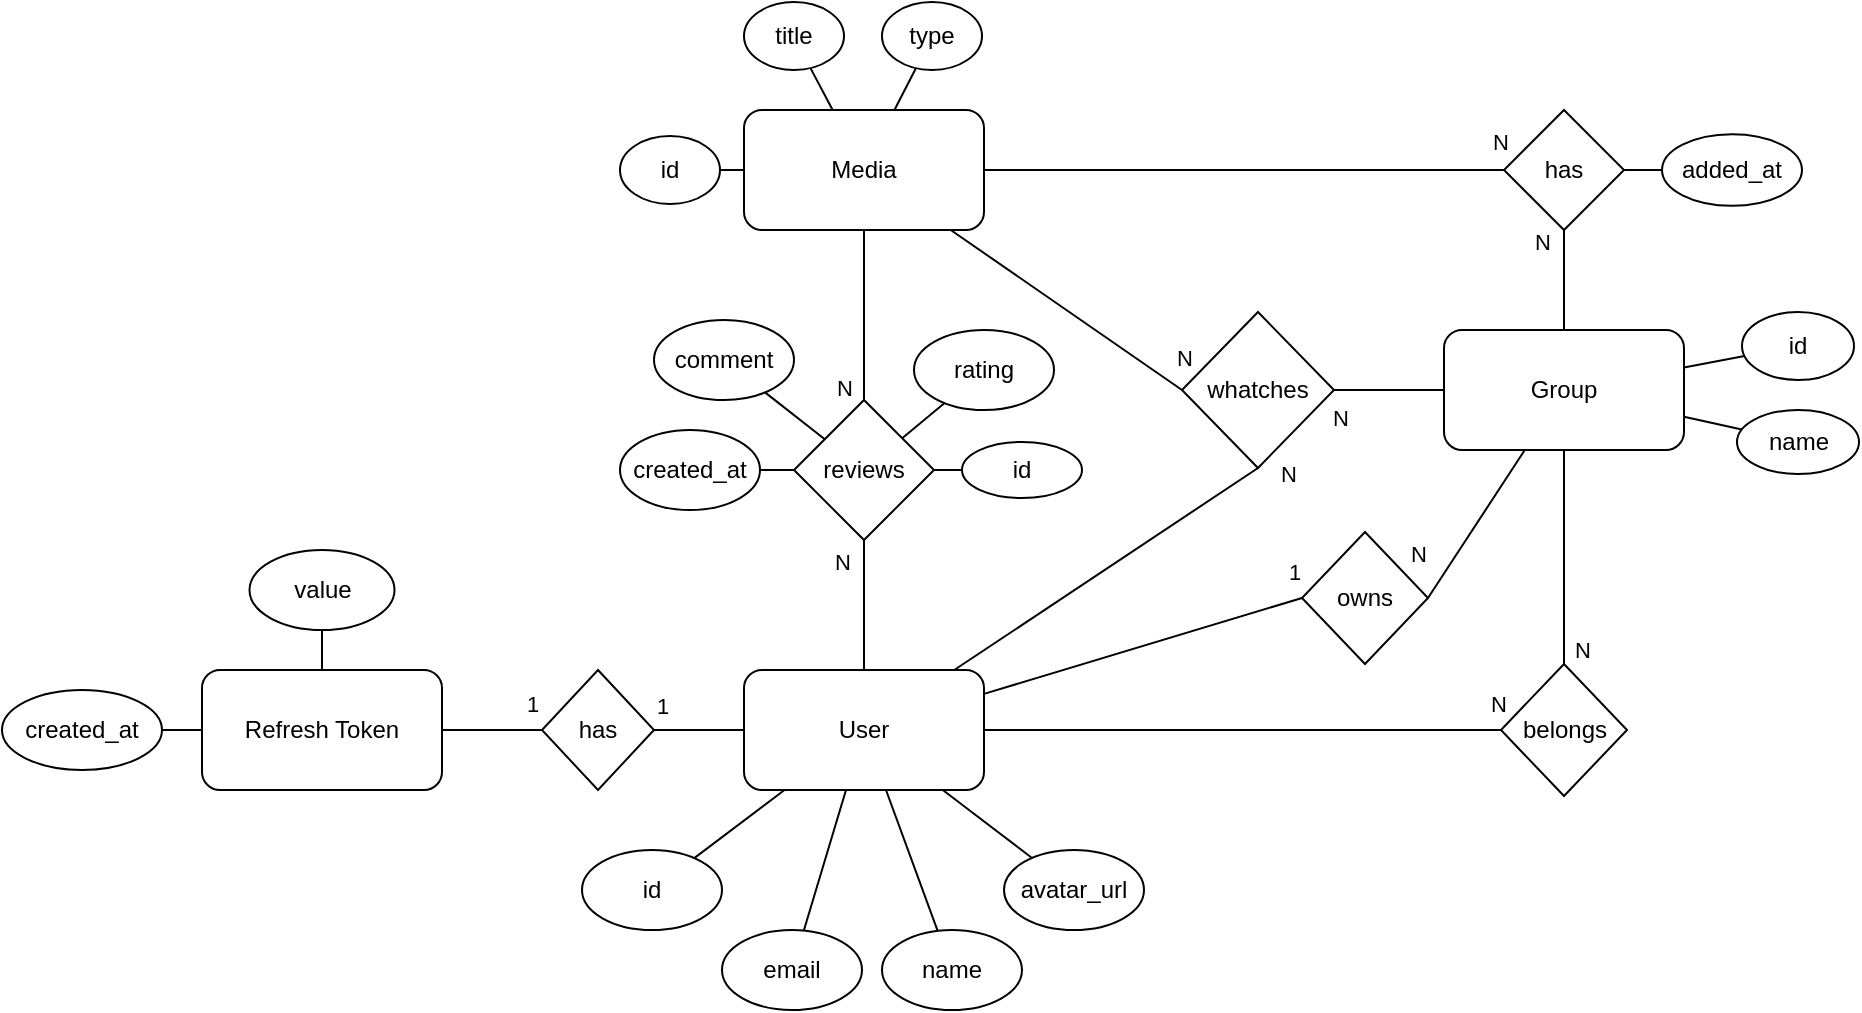 <mxfile version="24.7.14">
  <diagram name="Página-1" id="lY2RoBOl0yCl_IdPlNI3">
    <mxGraphModel dx="1050" dy="1691" grid="1" gridSize="10" guides="1" tooltips="1" connect="1" arrows="1" fold="1" page="1" pageScale="1" pageWidth="827" pageHeight="1169" math="0" shadow="0">
      <root>
        <mxCell id="0" />
        <mxCell id="1" parent="0" />
        <mxCell id="c1m6tsCIZ5Yn01nc472a-1" value="Media" style="rounded=1;whiteSpace=wrap;html=1;" parent="1" vertex="1">
          <mxGeometry x="451" y="4" width="120" height="60" as="geometry" />
        </mxCell>
        <mxCell id="c1m6tsCIZ5Yn01nc472a-2" value="User" style="rounded=1;whiteSpace=wrap;html=1;" parent="1" vertex="1">
          <mxGeometry x="451" y="284" width="120" height="60" as="geometry" />
        </mxCell>
        <mxCell id="c1m6tsCIZ5Yn01nc472a-4" value="reviews" style="rhombus;whiteSpace=wrap;html=1;" parent="1" vertex="1">
          <mxGeometry x="476" y="149" width="70" height="70" as="geometry" />
        </mxCell>
        <mxCell id="c1m6tsCIZ5Yn01nc472a-5" value="Group" style="rounded=1;whiteSpace=wrap;html=1;" parent="1" vertex="1">
          <mxGeometry x="801" y="114" width="120" height="60" as="geometry" />
        </mxCell>
        <mxCell id="c1m6tsCIZ5Yn01nc472a-6" value="" style="endArrow=none;html=1;rounded=0;" parent="1" source="c1m6tsCIZ5Yn01nc472a-4" target="c1m6tsCIZ5Yn01nc472a-1" edge="1">
          <mxGeometry width="50" height="50" relative="1" as="geometry">
            <mxPoint x="401" y="254" as="sourcePoint" />
            <mxPoint x="451" y="204" as="targetPoint" />
          </mxGeometry>
        </mxCell>
        <mxCell id="c1m6tsCIZ5Yn01nc472a-57" value="N" style="edgeLabel;html=1;align=center;verticalAlign=middle;resizable=0;points=[];" parent="c1m6tsCIZ5Yn01nc472a-6" vertex="1" connectable="0">
          <mxGeometry x="0.26" y="2" relative="1" as="geometry">
            <mxPoint x="-8" y="47" as="offset" />
          </mxGeometry>
        </mxCell>
        <mxCell id="c1m6tsCIZ5Yn01nc472a-7" value="" style="endArrow=none;html=1;rounded=0;" parent="1" source="c1m6tsCIZ5Yn01nc472a-2" target="c1m6tsCIZ5Yn01nc472a-4" edge="1">
          <mxGeometry width="50" height="50" relative="1" as="geometry">
            <mxPoint x="521" y="154" as="sourcePoint" />
            <mxPoint x="521" y="124" as="targetPoint" />
          </mxGeometry>
        </mxCell>
        <mxCell id="c1m6tsCIZ5Yn01nc472a-56" value="N" style="edgeLabel;html=1;align=center;verticalAlign=middle;resizable=0;points=[];" parent="c1m6tsCIZ5Yn01nc472a-7" vertex="1" connectable="0">
          <mxGeometry x="0.562" y="-1" relative="1" as="geometry">
            <mxPoint x="-12" y="-3" as="offset" />
          </mxGeometry>
        </mxCell>
        <mxCell id="c1m6tsCIZ5Yn01nc472a-10" value="belongs" style="rhombus;whiteSpace=wrap;html=1;" parent="1" vertex="1">
          <mxGeometry x="829.5" y="281" width="63" height="66" as="geometry" />
        </mxCell>
        <mxCell id="c1m6tsCIZ5Yn01nc472a-11" value="" style="endArrow=none;html=1;rounded=0;" parent="1" source="c1m6tsCIZ5Yn01nc472a-10" target="c1m6tsCIZ5Yn01nc472a-5" edge="1">
          <mxGeometry width="50" height="50" relative="1" as="geometry">
            <mxPoint x="861" y="260" as="sourcePoint" />
            <mxPoint x="831" y="284" as="targetPoint" />
          </mxGeometry>
        </mxCell>
        <mxCell id="c1m6tsCIZ5Yn01nc472a-60" value="N" style="edgeLabel;html=1;align=center;verticalAlign=middle;resizable=0;points=[];" parent="c1m6tsCIZ5Yn01nc472a-11" vertex="1" connectable="0">
          <mxGeometry x="-0.438" y="-3" relative="1" as="geometry">
            <mxPoint x="6" y="23" as="offset" />
          </mxGeometry>
        </mxCell>
        <mxCell id="c1m6tsCIZ5Yn01nc472a-14" value="comment" style="ellipse;whiteSpace=wrap;html=1;" parent="1" vertex="1">
          <mxGeometry x="406" y="109" width="70" height="40" as="geometry" />
        </mxCell>
        <mxCell id="c1m6tsCIZ5Yn01nc472a-15" value="rating" style="ellipse;whiteSpace=wrap;html=1;" parent="1" vertex="1">
          <mxGeometry x="536" y="114" width="70" height="40" as="geometry" />
        </mxCell>
        <mxCell id="c1m6tsCIZ5Yn01nc472a-16" value="" style="endArrow=none;html=1;rounded=0;" parent="1" source="c1m6tsCIZ5Yn01nc472a-14" target="c1m6tsCIZ5Yn01nc472a-4" edge="1">
          <mxGeometry width="50" height="50" relative="1" as="geometry">
            <mxPoint x="731" y="284" as="sourcePoint" />
            <mxPoint x="731" y="224" as="targetPoint" />
          </mxGeometry>
        </mxCell>
        <mxCell id="c1m6tsCIZ5Yn01nc472a-17" value="" style="endArrow=none;html=1;rounded=0;" parent="1" source="c1m6tsCIZ5Yn01nc472a-15" target="c1m6tsCIZ5Yn01nc472a-4" edge="1">
          <mxGeometry width="50" height="50" relative="1" as="geometry">
            <mxPoint x="480" y="168" as="sourcePoint" />
            <mxPoint x="501" y="184" as="targetPoint" />
          </mxGeometry>
        </mxCell>
        <mxCell id="c1m6tsCIZ5Yn01nc472a-18" value="created_at" style="ellipse;whiteSpace=wrap;html=1;" parent="1" vertex="1">
          <mxGeometry x="389" y="164" width="70" height="40" as="geometry" />
        </mxCell>
        <mxCell id="c1m6tsCIZ5Yn01nc472a-19" value="" style="endArrow=none;html=1;rounded=0;" parent="1" source="c1m6tsCIZ5Yn01nc472a-18" target="c1m6tsCIZ5Yn01nc472a-4" edge="1">
          <mxGeometry width="50" height="50" relative="1" as="geometry">
            <mxPoint x="561" y="194" as="sourcePoint" />
            <mxPoint x="671" y="194" as="targetPoint" />
          </mxGeometry>
        </mxCell>
        <mxCell id="c1m6tsCIZ5Yn01nc472a-20" value="Refresh Token" style="rounded=1;whiteSpace=wrap;html=1;" parent="1" vertex="1">
          <mxGeometry x="180" y="284" width="120" height="60" as="geometry" />
        </mxCell>
        <mxCell id="c1m6tsCIZ5Yn01nc472a-21" value="has" style="rhombus;whiteSpace=wrap;html=1;" parent="1" vertex="1">
          <mxGeometry x="350" y="284" width="56" height="60" as="geometry" />
        </mxCell>
        <mxCell id="c1m6tsCIZ5Yn01nc472a-22" value="" style="endArrow=none;html=1;rounded=0;" parent="1" source="c1m6tsCIZ5Yn01nc472a-2" target="c1m6tsCIZ5Yn01nc472a-21" edge="1">
          <mxGeometry width="50" height="50" relative="1" as="geometry">
            <mxPoint x="581" y="324" as="sourcePoint" />
            <mxPoint x="417" y="314" as="targetPoint" />
          </mxGeometry>
        </mxCell>
        <mxCell id="c1m6tsCIZ5Yn01nc472a-62" value="1" style="edgeLabel;html=1;align=center;verticalAlign=middle;resizable=0;points=[];" parent="c1m6tsCIZ5Yn01nc472a-22" vertex="1" connectable="0">
          <mxGeometry x="0.383" relative="1" as="geometry">
            <mxPoint x="-10" y="-12" as="offset" />
          </mxGeometry>
        </mxCell>
        <mxCell id="c1m6tsCIZ5Yn01nc472a-23" value="" style="endArrow=none;html=1;rounded=0;" parent="1" source="c1m6tsCIZ5Yn01nc472a-21" target="c1m6tsCIZ5Yn01nc472a-20" edge="1">
          <mxGeometry width="50" height="50" relative="1" as="geometry">
            <mxPoint x="450" y="324" as="sourcePoint" />
            <mxPoint x="416" y="324" as="targetPoint" />
          </mxGeometry>
        </mxCell>
        <mxCell id="c1m6tsCIZ5Yn01nc472a-63" value="1" style="edgeLabel;html=1;align=center;verticalAlign=middle;resizable=0;points=[];" parent="c1m6tsCIZ5Yn01nc472a-23" vertex="1" connectable="0">
          <mxGeometry x="-0.107" y="-1" relative="1" as="geometry">
            <mxPoint x="17" y="-12" as="offset" />
          </mxGeometry>
        </mxCell>
        <mxCell id="c1m6tsCIZ5Yn01nc472a-24" value="value" style="ellipse;whiteSpace=wrap;html=1;" parent="1" vertex="1">
          <mxGeometry x="203.75" y="224" width="72.5" height="40" as="geometry" />
        </mxCell>
        <mxCell id="c1m6tsCIZ5Yn01nc472a-25" value="created_at" style="ellipse;whiteSpace=wrap;html=1;" parent="1" vertex="1">
          <mxGeometry x="80" y="294" width="80" height="40" as="geometry" />
        </mxCell>
        <mxCell id="c1m6tsCIZ5Yn01nc472a-26" value="" style="endArrow=none;html=1;rounded=0;" parent="1" source="c1m6tsCIZ5Yn01nc472a-20" target="c1m6tsCIZ5Yn01nc472a-25" edge="1">
          <mxGeometry width="50" height="50" relative="1" as="geometry">
            <mxPoint x="360" y="324" as="sourcePoint" />
            <mxPoint x="310" y="324" as="targetPoint" />
          </mxGeometry>
        </mxCell>
        <mxCell id="c1m6tsCIZ5Yn01nc472a-27" value="" style="endArrow=none;html=1;rounded=0;" parent="1" source="c1m6tsCIZ5Yn01nc472a-24" target="c1m6tsCIZ5Yn01nc472a-20" edge="1">
          <mxGeometry width="50" height="50" relative="1" as="geometry">
            <mxPoint x="190" y="324" as="sourcePoint" />
            <mxPoint x="160" y="324" as="targetPoint" />
          </mxGeometry>
        </mxCell>
        <mxCell id="c1m6tsCIZ5Yn01nc472a-28" value="name" style="ellipse;whiteSpace=wrap;html=1;" parent="1" vertex="1">
          <mxGeometry x="520" y="414" width="70" height="40" as="geometry" />
        </mxCell>
        <mxCell id="c1m6tsCIZ5Yn01nc472a-29" value="email" style="ellipse;whiteSpace=wrap;html=1;" parent="1" vertex="1">
          <mxGeometry x="440" y="414" width="70" height="40" as="geometry" />
        </mxCell>
        <mxCell id="c1m6tsCIZ5Yn01nc472a-30" value="avatar_url" style="ellipse;whiteSpace=wrap;html=1;" parent="1" vertex="1">
          <mxGeometry x="581" y="374" width="70" height="40" as="geometry" />
        </mxCell>
        <mxCell id="c1m6tsCIZ5Yn01nc472a-31" value="" style="endArrow=none;html=1;rounded=0;" parent="1" source="c1m6tsCIZ5Yn01nc472a-2" target="c1m6tsCIZ5Yn01nc472a-29" edge="1">
          <mxGeometry width="50" height="50" relative="1" as="geometry">
            <mxPoint x="581" y="324" as="sourcePoint" />
            <mxPoint x="698" y="324" as="targetPoint" />
          </mxGeometry>
        </mxCell>
        <mxCell id="c1m6tsCIZ5Yn01nc472a-32" value="" style="endArrow=none;html=1;rounded=0;" parent="1" source="c1m6tsCIZ5Yn01nc472a-2" target="c1m6tsCIZ5Yn01nc472a-28" edge="1">
          <mxGeometry width="50" height="50" relative="1" as="geometry">
            <mxPoint x="493" y="354" as="sourcePoint" />
            <mxPoint x="462" y="386" as="targetPoint" />
          </mxGeometry>
        </mxCell>
        <mxCell id="c1m6tsCIZ5Yn01nc472a-33" value="" style="endArrow=none;html=1;rounded=0;" parent="1" source="c1m6tsCIZ5Yn01nc472a-2" target="c1m6tsCIZ5Yn01nc472a-30" edge="1">
          <mxGeometry width="50" height="50" relative="1" as="geometry">
            <mxPoint x="523" y="354" as="sourcePoint" />
            <mxPoint x="525" y="384" as="targetPoint" />
          </mxGeometry>
        </mxCell>
        <mxCell id="c1m6tsCIZ5Yn01nc472a-34" value="id" style="ellipse;whiteSpace=wrap;html=1;" parent="1" vertex="1">
          <mxGeometry x="370" y="374" width="70" height="40" as="geometry" />
        </mxCell>
        <mxCell id="c1m6tsCIZ5Yn01nc472a-35" value="" style="endArrow=none;html=1;rounded=0;" parent="1" source="c1m6tsCIZ5Yn01nc472a-2" target="c1m6tsCIZ5Yn01nc472a-34" edge="1">
          <mxGeometry width="50" height="50" relative="1" as="geometry">
            <mxPoint x="532" y="354" as="sourcePoint" />
            <mxPoint x="558" y="424" as="targetPoint" />
          </mxGeometry>
        </mxCell>
        <mxCell id="c1m6tsCIZ5Yn01nc472a-36" value="id" style="ellipse;whiteSpace=wrap;html=1;" parent="1" vertex="1">
          <mxGeometry x="950" y="105" width="56" height="34" as="geometry" />
        </mxCell>
        <mxCell id="c1m6tsCIZ5Yn01nc472a-38" value="name" style="ellipse;whiteSpace=wrap;html=1;" parent="1" vertex="1">
          <mxGeometry x="947.5" y="154" width="61" height="32" as="geometry" />
        </mxCell>
        <mxCell id="c1m6tsCIZ5Yn01nc472a-39" value="" style="endArrow=none;html=1;rounded=0;" parent="1" source="c1m6tsCIZ5Yn01nc472a-5" target="c1m6tsCIZ5Yn01nc472a-38" edge="1">
          <mxGeometry width="50" height="50" relative="1" as="geometry">
            <mxPoint x="935" y="9.0" as="sourcePoint" />
            <mxPoint x="875" y="51" as="targetPoint" />
          </mxGeometry>
        </mxCell>
        <mxCell id="c1m6tsCIZ5Yn01nc472a-40" value="id" style="ellipse;whiteSpace=wrap;html=1;" parent="1" vertex="1">
          <mxGeometry x="389" y="17" width="50" height="34" as="geometry" />
        </mxCell>
        <mxCell id="c1m6tsCIZ5Yn01nc472a-44" value="" style="endArrow=none;html=1;rounded=0;" parent="1" source="c1m6tsCIZ5Yn01nc472a-1" target="c1m6tsCIZ5Yn01nc472a-40" edge="1">
          <mxGeometry width="50" height="50" relative="1" as="geometry">
            <mxPoint x="521" y="159" as="sourcePoint" />
            <mxPoint x="521" y="74" as="targetPoint" />
          </mxGeometry>
        </mxCell>
        <mxCell id="c1m6tsCIZ5Yn01nc472a-65" value="id" style="ellipse;whiteSpace=wrap;html=1;" parent="1" vertex="1">
          <mxGeometry x="560" y="170" width="60" height="28" as="geometry" />
        </mxCell>
        <mxCell id="c1m6tsCIZ5Yn01nc472a-66" value="" style="endArrow=none;html=1;rounded=0;" parent="1" source="c1m6tsCIZ5Yn01nc472a-65" target="c1m6tsCIZ5Yn01nc472a-4" edge="1">
          <mxGeometry width="50" height="50" relative="1" as="geometry">
            <mxPoint x="558" y="156" as="sourcePoint" />
            <mxPoint x="538" y="176" as="targetPoint" />
          </mxGeometry>
        </mxCell>
        <mxCell id="YuNYO20cdC75H4IHi-dq-3" value="" style="endArrow=none;html=1;rounded=0;" parent="1" source="c1m6tsCIZ5Yn01nc472a-1" target="YuNYO20cdC75H4IHi-dq-4" edge="1">
          <mxGeometry width="50" height="50" relative="1" as="geometry">
            <mxPoint x="581" y="22" as="sourcePoint" />
            <mxPoint x="660" y="30" as="targetPoint" />
          </mxGeometry>
        </mxCell>
        <mxCell id="YuNYO20cdC75H4IHi-dq-6" value="N" style="edgeLabel;html=1;align=center;verticalAlign=middle;resizable=0;points=[];" parent="YuNYO20cdC75H4IHi-dq-3" vertex="1" connectable="0">
          <mxGeometry x="0.571" y="-1" relative="1" as="geometry">
            <mxPoint x="54" y="-15" as="offset" />
          </mxGeometry>
        </mxCell>
        <mxCell id="YuNYO20cdC75H4IHi-dq-4" value="has" style="rhombus;whiteSpace=wrap;html=1;" parent="1" vertex="1">
          <mxGeometry x="831" y="4" width="60" height="60" as="geometry" />
        </mxCell>
        <mxCell id="YuNYO20cdC75H4IHi-dq-5" value="" style="endArrow=none;html=1;rounded=0;" parent="1" source="YuNYO20cdC75H4IHi-dq-4" target="c1m6tsCIZ5Yn01nc472a-5" edge="1">
          <mxGeometry width="50" height="50" relative="1" as="geometry">
            <mxPoint x="535" y="44" as="sourcePoint" />
            <mxPoint x="624" y="44" as="targetPoint" />
          </mxGeometry>
        </mxCell>
        <mxCell id="YuNYO20cdC75H4IHi-dq-7" value="N" style="edgeLabel;html=1;align=center;verticalAlign=middle;resizable=0;points=[];" parent="YuNYO20cdC75H4IHi-dq-5" vertex="1" connectable="0">
          <mxGeometry x="-0.472" y="1" relative="1" as="geometry">
            <mxPoint x="-12" y="-7" as="offset" />
          </mxGeometry>
        </mxCell>
        <mxCell id="PL7g-VCCAb1A2ByVVvl3-3" value="whatches" style="rhombus;whiteSpace=wrap;html=1;" parent="1" vertex="1">
          <mxGeometry x="670" y="105" width="76" height="78" as="geometry" />
        </mxCell>
        <mxCell id="PL7g-VCCAb1A2ByVVvl3-4" value="" style="endArrow=none;html=1;rounded=0;exitX=1;exitY=0.5;exitDx=0;exitDy=0;" parent="1" source="PL7g-VCCAb1A2ByVVvl3-3" target="c1m6tsCIZ5Yn01nc472a-5" edge="1">
          <mxGeometry width="50" height="50" relative="1" as="geometry">
            <mxPoint x="854" y="160" as="sourcePoint" />
            <mxPoint x="854" y="74" as="targetPoint" />
          </mxGeometry>
        </mxCell>
        <mxCell id="PL7g-VCCAb1A2ByVVvl3-5" value="N" style="edgeLabel;html=1;align=center;verticalAlign=middle;resizable=0;points=[];" parent="PL7g-VCCAb1A2ByVVvl3-4" vertex="1" connectable="0">
          <mxGeometry x="-0.438" y="-3" relative="1" as="geometry">
            <mxPoint x="-13" y="11" as="offset" />
          </mxGeometry>
        </mxCell>
        <mxCell id="PL7g-VCCAb1A2ByVVvl3-6" value="" style="endArrow=none;html=1;rounded=0;exitX=0;exitY=0.5;exitDx=0;exitDy=0;" parent="1" source="PL7g-VCCAb1A2ByVVvl3-3" target="c1m6tsCIZ5Yn01nc472a-1" edge="1">
          <mxGeometry width="50" height="50" relative="1" as="geometry">
            <mxPoint x="762" y="180" as="sourcePoint" />
            <mxPoint x="854" y="74" as="targetPoint" />
          </mxGeometry>
        </mxCell>
        <mxCell id="PL7g-VCCAb1A2ByVVvl3-7" value="N" style="edgeLabel;html=1;align=center;verticalAlign=middle;resizable=0;points=[];" parent="PL7g-VCCAb1A2ByVVvl3-6" vertex="1" connectable="0">
          <mxGeometry x="-0.438" y="-3" relative="1" as="geometry">
            <mxPoint x="32" y="9" as="offset" />
          </mxGeometry>
        </mxCell>
        <mxCell id="PL7g-VCCAb1A2ByVVvl3-8" value="" style="endArrow=none;html=1;rounded=0;entryX=0.5;entryY=1;entryDx=0;entryDy=0;" parent="1" source="c1m6tsCIZ5Yn01nc472a-2" target="PL7g-VCCAb1A2ByVVvl3-3" edge="1">
          <mxGeometry width="50" height="50" relative="1" as="geometry">
            <mxPoint x="772" y="190" as="sourcePoint" />
            <mxPoint x="864" y="84" as="targetPoint" />
          </mxGeometry>
        </mxCell>
        <mxCell id="PL7g-VCCAb1A2ByVVvl3-9" value="N" style="edgeLabel;html=1;align=center;verticalAlign=middle;resizable=0;points=[];" parent="PL7g-VCCAb1A2ByVVvl3-8" vertex="1" connectable="0">
          <mxGeometry x="-0.438" y="-3" relative="1" as="geometry">
            <mxPoint x="122" y="-72" as="offset" />
          </mxGeometry>
        </mxCell>
        <mxCell id="pAPx3wbxrduEwmlHnccX-4" value="" style="endArrow=none;html=1;rounded=0;" parent="1" source="c1m6tsCIZ5Yn01nc472a-10" target="c1m6tsCIZ5Yn01nc472a-2" edge="1">
          <mxGeometry width="50" height="50" relative="1" as="geometry">
            <mxPoint x="897" y="281" as="sourcePoint" />
            <mxPoint x="897" y="184" as="targetPoint" />
          </mxGeometry>
        </mxCell>
        <mxCell id="pAPx3wbxrduEwmlHnccX-5" value="N" style="edgeLabel;html=1;align=center;verticalAlign=middle;resizable=0;points=[];" parent="pAPx3wbxrduEwmlHnccX-4" vertex="1" connectable="0">
          <mxGeometry x="-0.438" y="-3" relative="1" as="geometry">
            <mxPoint x="71" y="-10" as="offset" />
          </mxGeometry>
        </mxCell>
        <mxCell id="pAPx3wbxrduEwmlHnccX-6" value="type" style="ellipse;whiteSpace=wrap;html=1;" parent="1" vertex="1">
          <mxGeometry x="520" y="-50" width="50" height="34" as="geometry" />
        </mxCell>
        <mxCell id="pAPx3wbxrduEwmlHnccX-7" value="" style="endArrow=none;html=1;rounded=0;" parent="1" source="pAPx3wbxrduEwmlHnccX-6" target="c1m6tsCIZ5Yn01nc472a-1" edge="1">
          <mxGeometry width="50" height="50" relative="1" as="geometry">
            <mxPoint x="461" y="44" as="sourcePoint" />
            <mxPoint x="449" y="44" as="targetPoint" />
          </mxGeometry>
        </mxCell>
        <mxCell id="pAPx3wbxrduEwmlHnccX-9" value="title" style="ellipse;whiteSpace=wrap;html=1;" parent="1" vertex="1">
          <mxGeometry x="451" y="-50" width="50" height="34" as="geometry" />
        </mxCell>
        <mxCell id="pAPx3wbxrduEwmlHnccX-10" value="" style="endArrow=none;html=1;rounded=0;" parent="1" source="pAPx3wbxrduEwmlHnccX-9" target="c1m6tsCIZ5Yn01nc472a-1" edge="1">
          <mxGeometry width="50" height="50" relative="1" as="geometry">
            <mxPoint x="521" y="-6" as="sourcePoint" />
            <mxPoint x="521" y="14" as="targetPoint" />
          </mxGeometry>
        </mxCell>
        <mxCell id="pAPx3wbxrduEwmlHnccX-12" value="added_at" style="ellipse;whiteSpace=wrap;html=1;" parent="1" vertex="1">
          <mxGeometry x="910" y="16.13" width="70" height="35.75" as="geometry" />
        </mxCell>
        <mxCell id="pAPx3wbxrduEwmlHnccX-13" value="" style="endArrow=none;html=1;rounded=0;" parent="1" source="YuNYO20cdC75H4IHi-dq-4" target="pAPx3wbxrduEwmlHnccX-12" edge="1">
          <mxGeometry width="50" height="50" relative="1" as="geometry">
            <mxPoint x="931" y="154" as="sourcePoint" />
            <mxPoint x="954" y="154" as="targetPoint" />
          </mxGeometry>
        </mxCell>
        <mxCell id="pAPx3wbxrduEwmlHnccX-17" value="" style="endArrow=none;html=1;rounded=0;" parent="1" source="c1m6tsCIZ5Yn01nc472a-5" target="c1m6tsCIZ5Yn01nc472a-36" edge="1">
          <mxGeometry width="50" height="50" relative="1" as="geometry">
            <mxPoint x="931" y="181" as="sourcePoint" />
            <mxPoint x="960" y="80" as="targetPoint" />
          </mxGeometry>
        </mxCell>
        <mxCell id="WBpGwLhz-btXtWgpQFcA-1" value="owns" style="rhombus;whiteSpace=wrap;html=1;" vertex="1" parent="1">
          <mxGeometry x="730" y="215" width="63" height="66" as="geometry" />
        </mxCell>
        <mxCell id="WBpGwLhz-btXtWgpQFcA-2" value="" style="endArrow=none;html=1;rounded=0;exitX=1;exitY=0.5;exitDx=0;exitDy=0;" edge="1" parent="1" source="WBpGwLhz-btXtWgpQFcA-1" target="c1m6tsCIZ5Yn01nc472a-5">
          <mxGeometry width="50" height="50" relative="1" as="geometry">
            <mxPoint x="871" y="291" as="sourcePoint" />
            <mxPoint x="871" y="184" as="targetPoint" />
          </mxGeometry>
        </mxCell>
        <mxCell id="WBpGwLhz-btXtWgpQFcA-3" value="N" style="edgeLabel;html=1;align=center;verticalAlign=middle;resizable=0;points=[];" vertex="1" connectable="0" parent="WBpGwLhz-btXtWgpQFcA-2">
          <mxGeometry x="-0.438" y="-3" relative="1" as="geometry">
            <mxPoint x="-21" y="-3" as="offset" />
          </mxGeometry>
        </mxCell>
        <mxCell id="WBpGwLhz-btXtWgpQFcA-4" value="" style="endArrow=none;html=1;rounded=0;entryX=0;entryY=0.5;entryDx=0;entryDy=0;" edge="1" parent="1" source="c1m6tsCIZ5Yn01nc472a-2" target="WBpGwLhz-btXtWgpQFcA-1">
          <mxGeometry width="50" height="50" relative="1" as="geometry">
            <mxPoint x="794" y="249" as="sourcePoint" />
            <mxPoint x="847" y="184" as="targetPoint" />
          </mxGeometry>
        </mxCell>
        <mxCell id="WBpGwLhz-btXtWgpQFcA-5" value="1" style="edgeLabel;html=1;align=center;verticalAlign=middle;resizable=0;points=[];" vertex="1" connectable="0" parent="WBpGwLhz-btXtWgpQFcA-4">
          <mxGeometry x="-0.438" y="-3" relative="1" as="geometry">
            <mxPoint x="109" y="-51" as="offset" />
          </mxGeometry>
        </mxCell>
      </root>
    </mxGraphModel>
  </diagram>
</mxfile>
